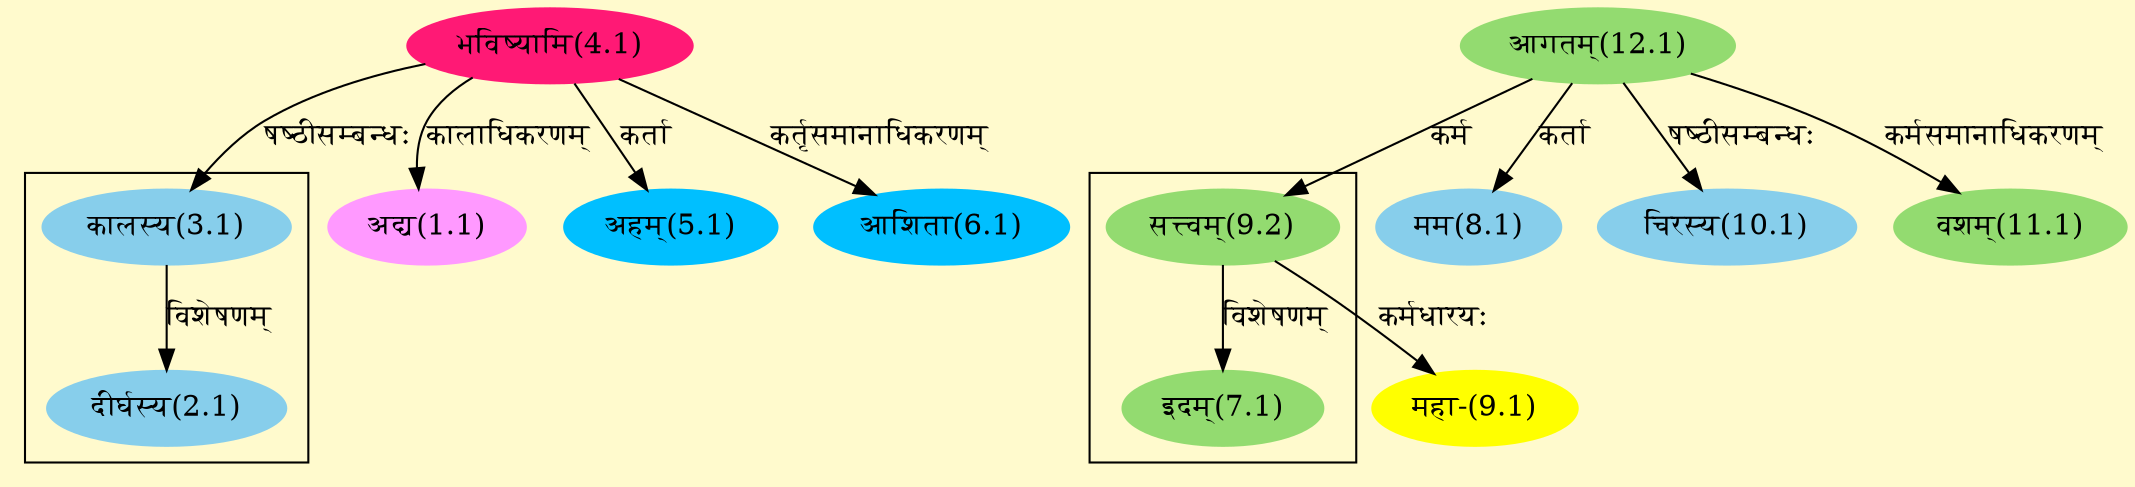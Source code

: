 digraph G{
rankdir=BT;
 compound=true;
 bgcolor="lemonchiffon1";

subgraph cluster_1{
Node2_1 [style=filled, color="#87CEEB" label = "दीर्घस्य(2.1)"]
Node3_1 [style=filled, color="#87CEEB" label = "कालस्य(3.1)"]

}

subgraph cluster_2{
Node7_1 [style=filled, color="#93DB70" label = "इदम्(7.1)"]
Node9_2 [style=filled, color="#93DB70" label = "सत्त्वम्(9.2)"]

}
Node1_1 [style=filled, color="#FF99FF" label = "अद्य(1.1)"]
Node4_1 [style=filled, color="#FF1975" label = "भविष्यामि(4.1)"]
Node3_1 [style=filled, color="#87CEEB" label = "कालस्य(3.1)"]
Node [style=filled, color="" label = "()"]
Node5_1 [style=filled, color="#00BFFF" label = "अहम्(5.1)"]
Node6_1 [style=filled, color="#00BFFF" label = "आशिता(6.1)"]
Node8_1 [style=filled, color="#87CEEB" label = "मम(8.1)"]
Node12_1 [style=filled, color="#93DB70" label = "आगतम्(12.1)"]
Node9_1 [style=filled, color="#FFFF00" label = "महा-(9.1)"]
Node9_2 [style=filled, color="#93DB70" label = "सत्त्वम्(9.2)"]
Node10_1 [style=filled, color="#87CEEB" label = "चिरस्य(10.1)"]
Node11_1 [style=filled, color="#93DB70" label = "वशम्(11.1)"]
/* Start of Relations section */

Node1_1 -> Node4_1 [  label="कालाधिकरणम्"  dir="back" ]
Node2_1 -> Node3_1 [  label="विशेषणम्"  dir="back" ]
Node3_1 -> Node4_1 [  label="षष्ठीसम्बन्धः"  dir="back" ]
Node5_1 -> Node4_1 [  label="कर्ता"  dir="back" ]
Node6_1 -> Node4_1 [  label="कर्तृसमानाधिकरणम्"  dir="back" ]
Node7_1 -> Node9_2 [  label="विशेषणम्"  dir="back" ]
Node8_1 -> Node12_1 [  label="कर्ता"  dir="back" ]
Node9_1 -> Node9_2 [  label="कर्मधारयः"  dir="back" ]
Node9_2 -> Node12_1 [  label="कर्म"  dir="back" ]
Node10_1 -> Node12_1 [  label="षष्ठीसम्बन्धः"  dir="back" ]
Node11_1 -> Node12_1 [  label="कर्मसमानाधिकरणम्"  dir="back" ]
}
